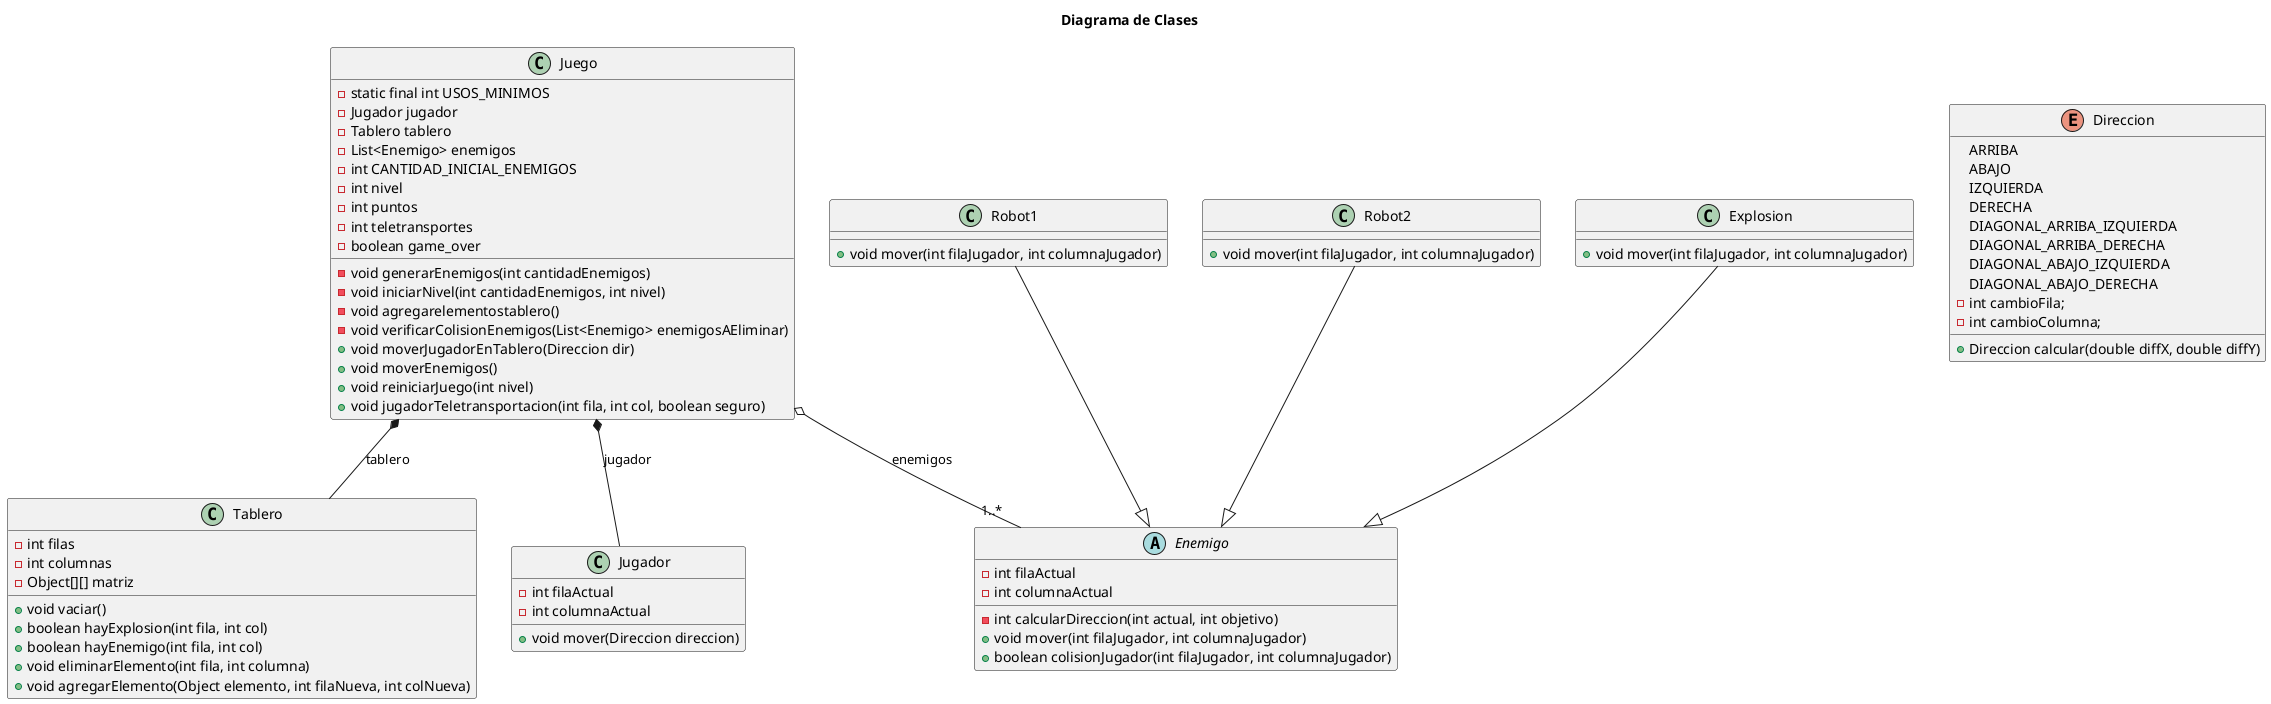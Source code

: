 @startuml

title Diagrama de Clases

Juego o-- "1..*" Enemigo : enemigos
Juego *-- Tablero : tablero
Juego *-- Jugador : jugador
Robot1 --|> Enemigo
Robot2 --|> Enemigo
Explosion --|> Enemigo

class Juego {
    - static final int USOS_MINIMOS
    - Jugador jugador
    - Tablero tablero
    - List<Enemigo> enemigos
    - int CANTIDAD_INICIAL_ENEMIGOS
    - int nivel
    - int puntos
    - int teletransportes
    - boolean game_over

    - void generarEnemigos(int cantidadEnemigos)
    - void iniciarNivel(int cantidadEnemigos, int nivel)
    - void agregarelementostablero()
    - void verificarColisionEnemigos(List<Enemigo> enemigosAEliminar)
    + void moverJugadorEnTablero(Direccion dir)
    + void moverEnemigos()
    + void reiniciarJuego(int nivel)
    + void jugadorTeletransportacion(int fila, int col, boolean seguro)
}

abstract class Enemigo{
-int filaActual
-int columnaActual

-int calcularDireccion(int actual, int objetivo)
+void mover(int filaJugador, int columnaJugador)
+boolean colisionJugador(int filaJugador, int columnaJugador)
}

class Robot1{
+void mover(int filaJugador, int columnaJugador)
}

class Robot2{
+ void mover(int filaJugador, int columnaJugador)
}

class Explosion{
+void mover(int filaJugador, int columnaJugador)
}

class Jugador{
-int filaActual
-int columnaActual
+void mover(Direccion direccion)
}

class Tablero{
-int filas
-int columnas
-Object[][] matriz
+void vaciar()
+boolean hayExplosion(int fila, int col)
+boolean hayEnemigo(int fila, int col)
+void eliminarElemento(int fila, int columna)
+void agregarElemento(Object elemento, int filaNueva, int colNueva)
}

enum Direccion{
 ARRIBA
 ABAJO
 IZQUIERDA
 DERECHA
 DIAGONAL_ARRIBA_IZQUIERDA
 DIAGONAL_ARRIBA_DERECHA
 DIAGONAL_ABAJO_IZQUIERDA
 DIAGONAL_ABAJO_DERECHA
 - int cambioFila;
 - int cambioColumna;

 +Direccion calcular(double diffX, double diffY)
}

@enduml